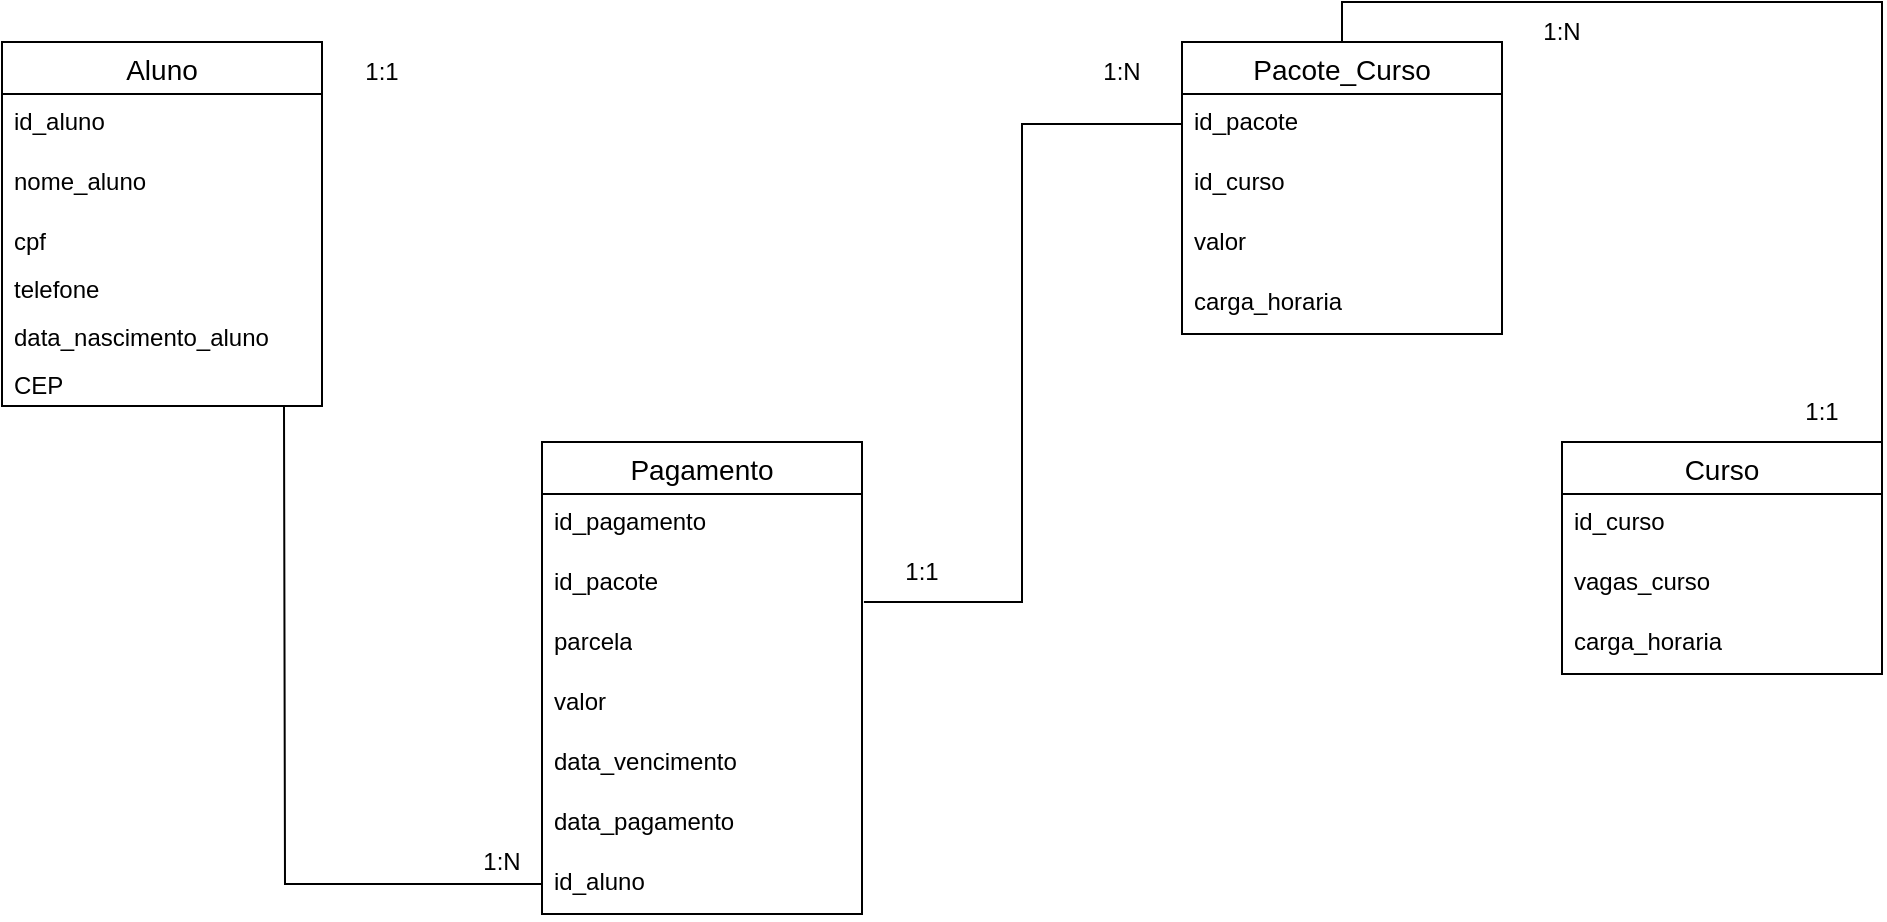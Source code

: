 <mxfile version="24.7.6">
  <diagram name="Página-1" id="xoM5FPzS-7rPAp7E0WPu">
    <mxGraphModel grid="1" page="1" gridSize="10" guides="1" tooltips="1" connect="1" arrows="1" fold="1" pageScale="1" pageWidth="827" pageHeight="1169" math="0" shadow="0">
      <root>
        <mxCell id="0" />
        <mxCell id="1" parent="0" />
        <mxCell id="r9xvOTbrIced2B1ZA8p2-14" value="Aluno" style="swimlane;fontStyle=0;childLayout=stackLayout;horizontal=1;startSize=26;horizontalStack=0;resizeParent=1;resizeParentMax=0;resizeLast=0;collapsible=1;marginBottom=0;align=center;fontSize=14;" vertex="1" parent="1">
          <mxGeometry x="50" y="160" width="160" height="182" as="geometry" />
        </mxCell>
        <mxCell id="r9xvOTbrIced2B1ZA8p2-15" value="id_aluno" style="text;strokeColor=none;fillColor=none;spacingLeft=4;spacingRight=4;overflow=hidden;rotatable=0;points=[[0,0.5],[1,0.5]];portConstraint=eastwest;fontSize=12;whiteSpace=wrap;html=1;" vertex="1" parent="r9xvOTbrIced2B1ZA8p2-14">
          <mxGeometry y="26" width="160" height="30" as="geometry" />
        </mxCell>
        <mxCell id="r9xvOTbrIced2B1ZA8p2-16" value="nome_aluno" style="text;strokeColor=none;fillColor=none;spacingLeft=4;spacingRight=4;overflow=hidden;rotatable=0;points=[[0,0.5],[1,0.5]];portConstraint=eastwest;fontSize=12;whiteSpace=wrap;html=1;" vertex="1" parent="r9xvOTbrIced2B1ZA8p2-14">
          <mxGeometry y="56" width="160" height="30" as="geometry" />
        </mxCell>
        <mxCell id="r9xvOTbrIced2B1ZA8p2-18" value="cpf" style="text;strokeColor=none;fillColor=none;spacingLeft=4;spacingRight=4;overflow=hidden;rotatable=0;points=[[0,0.5],[1,0.5]];portConstraint=eastwest;fontSize=12;whiteSpace=wrap;html=1;" vertex="1" parent="r9xvOTbrIced2B1ZA8p2-14">
          <mxGeometry y="86" width="160" height="24" as="geometry" />
        </mxCell>
        <mxCell id="r9xvOTbrIced2B1ZA8p2-19" value="telefone" style="text;strokeColor=none;fillColor=none;spacingLeft=4;spacingRight=4;overflow=hidden;rotatable=0;points=[[0,0.5],[1,0.5]];portConstraint=eastwest;fontSize=12;whiteSpace=wrap;html=1;" vertex="1" parent="r9xvOTbrIced2B1ZA8p2-14">
          <mxGeometry y="110" width="160" height="24" as="geometry" />
        </mxCell>
        <mxCell id="r9xvOTbrIced2B1ZA8p2-20" value="data_nascimento_aluno" style="text;strokeColor=none;fillColor=none;spacingLeft=4;spacingRight=4;overflow=hidden;rotatable=0;points=[[0,0.5],[1,0.5]];portConstraint=eastwest;fontSize=12;whiteSpace=wrap;html=1;" vertex="1" parent="r9xvOTbrIced2B1ZA8p2-14">
          <mxGeometry y="134" width="160" height="24" as="geometry" />
        </mxCell>
        <mxCell id="r9xvOTbrIced2B1ZA8p2-17" value="CEP" style="text;strokeColor=none;fillColor=none;spacingLeft=4;spacingRight=4;overflow=hidden;rotatable=0;points=[[0,0.5],[1,0.5]];portConstraint=eastwest;fontSize=12;whiteSpace=wrap;html=1;" vertex="1" parent="r9xvOTbrIced2B1ZA8p2-14">
          <mxGeometry y="158" width="160" height="24" as="geometry" />
        </mxCell>
        <mxCell id="r9xvOTbrIced2B1ZA8p2-43" style="edgeStyle=orthogonalEdgeStyle;rounded=0;orthogonalLoop=1;jettySize=auto;html=1;exitX=1;exitY=0;exitDx=0;exitDy=0;entryX=0.5;entryY=0;entryDx=0;entryDy=0;endArrow=none;endFill=0;" edge="1" parent="1" source="r9xvOTbrIced2B1ZA8p2-21" target="r9xvOTbrIced2B1ZA8p2-25">
          <mxGeometry relative="1" as="geometry" />
        </mxCell>
        <mxCell id="r9xvOTbrIced2B1ZA8p2-21" value="Curso" style="swimlane;fontStyle=0;childLayout=stackLayout;horizontal=1;startSize=26;horizontalStack=0;resizeParent=1;resizeParentMax=0;resizeLast=0;collapsible=1;marginBottom=0;align=center;fontSize=14;" vertex="1" parent="1">
          <mxGeometry x="830" y="360" width="160" height="116" as="geometry" />
        </mxCell>
        <mxCell id="r9xvOTbrIced2B1ZA8p2-22" value="id_curso" style="text;strokeColor=none;fillColor=none;spacingLeft=4;spacingRight=4;overflow=hidden;rotatable=0;points=[[0,0.5],[1,0.5]];portConstraint=eastwest;fontSize=12;whiteSpace=wrap;html=1;" vertex="1" parent="r9xvOTbrIced2B1ZA8p2-21">
          <mxGeometry y="26" width="160" height="30" as="geometry" />
        </mxCell>
        <mxCell id="r9xvOTbrIced2B1ZA8p2-24" value="vagas_curso" style="text;strokeColor=none;fillColor=none;spacingLeft=4;spacingRight=4;overflow=hidden;rotatable=0;points=[[0,0.5],[1,0.5]];portConstraint=eastwest;fontSize=12;whiteSpace=wrap;html=1;" vertex="1" parent="r9xvOTbrIced2B1ZA8p2-21">
          <mxGeometry y="56" width="160" height="30" as="geometry" />
        </mxCell>
        <mxCell id="r9xvOTbrIced2B1ZA8p2-39" value="carga_horaria" style="text;strokeColor=none;fillColor=none;spacingLeft=4;spacingRight=4;overflow=hidden;rotatable=0;points=[[0,0.5],[1,0.5]];portConstraint=eastwest;fontSize=12;whiteSpace=wrap;html=1;" vertex="1" parent="r9xvOTbrIced2B1ZA8p2-21">
          <mxGeometry y="86" width="160" height="30" as="geometry" />
        </mxCell>
        <mxCell id="r9xvOTbrIced2B1ZA8p2-25" value="Pacote_Curso" style="swimlane;fontStyle=0;childLayout=stackLayout;horizontal=1;startSize=26;horizontalStack=0;resizeParent=1;resizeParentMax=0;resizeLast=0;collapsible=1;marginBottom=0;align=center;fontSize=14;" vertex="1" parent="1">
          <mxGeometry x="640" y="160" width="160" height="146" as="geometry" />
        </mxCell>
        <mxCell id="r9xvOTbrIced2B1ZA8p2-26" value="id_pacote" style="text;strokeColor=none;fillColor=none;spacingLeft=4;spacingRight=4;overflow=hidden;rotatable=0;points=[[0,0.5],[1,0.5]];portConstraint=eastwest;fontSize=12;whiteSpace=wrap;html=1;" vertex="1" parent="r9xvOTbrIced2B1ZA8p2-25">
          <mxGeometry y="26" width="160" height="30" as="geometry" />
        </mxCell>
        <mxCell id="r9xvOTbrIced2B1ZA8p2-27" value="id_curso" style="text;strokeColor=none;fillColor=none;spacingLeft=4;spacingRight=4;overflow=hidden;rotatable=0;points=[[0,0.5],[1,0.5]];portConstraint=eastwest;fontSize=12;whiteSpace=wrap;html=1;" vertex="1" parent="r9xvOTbrIced2B1ZA8p2-25">
          <mxGeometry y="56" width="160" height="30" as="geometry" />
        </mxCell>
        <mxCell id="r9xvOTbrIced2B1ZA8p2-28" value="valor" style="text;strokeColor=none;fillColor=none;spacingLeft=4;spacingRight=4;overflow=hidden;rotatable=0;points=[[0,0.5],[1,0.5]];portConstraint=eastwest;fontSize=12;whiteSpace=wrap;html=1;" vertex="1" parent="r9xvOTbrIced2B1ZA8p2-25">
          <mxGeometry y="86" width="160" height="30" as="geometry" />
        </mxCell>
        <mxCell id="r9xvOTbrIced2B1ZA8p2-38" value="carga_horaria" style="text;strokeColor=none;fillColor=none;spacingLeft=4;spacingRight=4;overflow=hidden;rotatable=0;points=[[0,0.5],[1,0.5]];portConstraint=eastwest;fontSize=12;whiteSpace=wrap;html=1;" vertex="1" parent="r9xvOTbrIced2B1ZA8p2-25">
          <mxGeometry y="116" width="160" height="30" as="geometry" />
        </mxCell>
        <mxCell id="r9xvOTbrIced2B1ZA8p2-29" value="Pagamento" style="swimlane;fontStyle=0;childLayout=stackLayout;horizontal=1;startSize=26;horizontalStack=0;resizeParent=1;resizeParentMax=0;resizeLast=0;collapsible=1;marginBottom=0;align=center;fontSize=14;" vertex="1" parent="1">
          <mxGeometry x="320" y="360" width="160" height="236" as="geometry" />
        </mxCell>
        <mxCell id="r9xvOTbrIced2B1ZA8p2-30" value="id_pagamento" style="text;strokeColor=none;fillColor=none;spacingLeft=4;spacingRight=4;overflow=hidden;rotatable=0;points=[[0,0.5],[1,0.5]];portConstraint=eastwest;fontSize=12;whiteSpace=wrap;html=1;" vertex="1" parent="r9xvOTbrIced2B1ZA8p2-29">
          <mxGeometry y="26" width="160" height="30" as="geometry" />
        </mxCell>
        <mxCell id="r9xvOTbrIced2B1ZA8p2-31" value="id_pacote" style="text;strokeColor=none;fillColor=none;spacingLeft=4;spacingRight=4;overflow=hidden;rotatable=0;points=[[0,0.5],[1,0.5]];portConstraint=eastwest;fontSize=12;whiteSpace=wrap;html=1;" vertex="1" parent="r9xvOTbrIced2B1ZA8p2-29">
          <mxGeometry y="56" width="160" height="30" as="geometry" />
        </mxCell>
        <mxCell id="r9xvOTbrIced2B1ZA8p2-33" value="parcela" style="text;strokeColor=none;fillColor=none;spacingLeft=4;spacingRight=4;overflow=hidden;rotatable=0;points=[[0,0.5],[1,0.5]];portConstraint=eastwest;fontSize=12;whiteSpace=wrap;html=1;" vertex="1" parent="r9xvOTbrIced2B1ZA8p2-29">
          <mxGeometry y="86" width="160" height="30" as="geometry" />
        </mxCell>
        <mxCell id="r9xvOTbrIced2B1ZA8p2-34" value="valor" style="text;strokeColor=none;fillColor=none;spacingLeft=4;spacingRight=4;overflow=hidden;rotatable=0;points=[[0,0.5],[1,0.5]];portConstraint=eastwest;fontSize=12;whiteSpace=wrap;html=1;" vertex="1" parent="r9xvOTbrIced2B1ZA8p2-29">
          <mxGeometry y="116" width="160" height="30" as="geometry" />
        </mxCell>
        <mxCell id="r9xvOTbrIced2B1ZA8p2-35" value="data_vencimento" style="text;strokeColor=none;fillColor=none;spacingLeft=4;spacingRight=4;overflow=hidden;rotatable=0;points=[[0,0.5],[1,0.5]];portConstraint=eastwest;fontSize=12;whiteSpace=wrap;html=1;" vertex="1" parent="r9xvOTbrIced2B1ZA8p2-29">
          <mxGeometry y="146" width="160" height="30" as="geometry" />
        </mxCell>
        <mxCell id="r9xvOTbrIced2B1ZA8p2-36" value="data_pagamento" style="text;strokeColor=none;fillColor=none;spacingLeft=4;spacingRight=4;overflow=hidden;rotatable=0;points=[[0,0.5],[1,0.5]];portConstraint=eastwest;fontSize=12;whiteSpace=wrap;html=1;" vertex="1" parent="r9xvOTbrIced2B1ZA8p2-29">
          <mxGeometry y="176" width="160" height="30" as="geometry" />
        </mxCell>
        <mxCell id="r9xvOTbrIced2B1ZA8p2-32" value="id_aluno" style="text;strokeColor=none;fillColor=none;spacingLeft=4;spacingRight=4;overflow=hidden;rotatable=0;points=[[0,0.5],[1,0.5]];portConstraint=eastwest;fontSize=12;whiteSpace=wrap;html=1;" vertex="1" parent="r9xvOTbrIced2B1ZA8p2-29">
          <mxGeometry y="206" width="160" height="30" as="geometry" />
        </mxCell>
        <mxCell id="r9xvOTbrIced2B1ZA8p2-40" style="edgeStyle=orthogonalEdgeStyle;rounded=0;orthogonalLoop=1;jettySize=auto;html=1;exitX=1;exitY=0.5;exitDx=0;exitDy=0;entryX=0;entryY=0.5;entryDx=0;entryDy=0;endArrow=none;endFill=0;" edge="1" parent="1" target="r9xvOTbrIced2B1ZA8p2-32">
          <mxGeometry relative="1" as="geometry">
            <mxPoint x="191" y="342" as="sourcePoint" />
            <mxPoint x="304.04" y="584" as="targetPoint" />
          </mxGeometry>
        </mxCell>
        <mxCell id="r9xvOTbrIced2B1ZA8p2-41" style="edgeStyle=orthogonalEdgeStyle;rounded=0;orthogonalLoop=1;jettySize=auto;html=1;exitX=0;exitY=0.5;exitDx=0;exitDy=0;entryX=1.006;entryY=0.8;entryDx=0;entryDy=0;entryPerimeter=0;endArrow=none;endFill=0;" edge="1" parent="1" source="r9xvOTbrIced2B1ZA8p2-26" target="r9xvOTbrIced2B1ZA8p2-31">
          <mxGeometry relative="1" as="geometry" />
        </mxCell>
        <mxCell id="r9xvOTbrIced2B1ZA8p2-44" value="1:1" style="text;html=1;align=center;verticalAlign=middle;whiteSpace=wrap;rounded=0;" vertex="1" parent="1">
          <mxGeometry x="210" y="160" width="60" height="30" as="geometry" />
        </mxCell>
        <mxCell id="r9xvOTbrIced2B1ZA8p2-45" value="1:N" style="text;html=1;align=center;verticalAlign=middle;whiteSpace=wrap;rounded=0;" vertex="1" parent="1">
          <mxGeometry x="800" y="140" width="60" height="30" as="geometry" />
        </mxCell>
        <mxCell id="r9xvOTbrIced2B1ZA8p2-46" value="1:1" style="text;html=1;align=center;verticalAlign=middle;whiteSpace=wrap;rounded=0;" vertex="1" parent="1">
          <mxGeometry x="480" y="410" width="60" height="30" as="geometry" />
        </mxCell>
        <mxCell id="r9xvOTbrIced2B1ZA8p2-47" value="1:1" style="text;html=1;align=center;verticalAlign=middle;whiteSpace=wrap;rounded=0;" vertex="1" parent="1">
          <mxGeometry x="930" y="330" width="60" height="30" as="geometry" />
        </mxCell>
        <mxCell id="r9xvOTbrIced2B1ZA8p2-48" value="1:N" style="text;html=1;align=center;verticalAlign=middle;whiteSpace=wrap;rounded=0;" vertex="1" parent="1">
          <mxGeometry x="270" y="555" width="60" height="30" as="geometry" />
        </mxCell>
        <mxCell id="r9xvOTbrIced2B1ZA8p2-49" value="1:N" style="text;html=1;align=center;verticalAlign=middle;whiteSpace=wrap;rounded=0;" vertex="1" parent="1">
          <mxGeometry x="580" y="160" width="60" height="30" as="geometry" />
        </mxCell>
      </root>
    </mxGraphModel>
  </diagram>
</mxfile>
